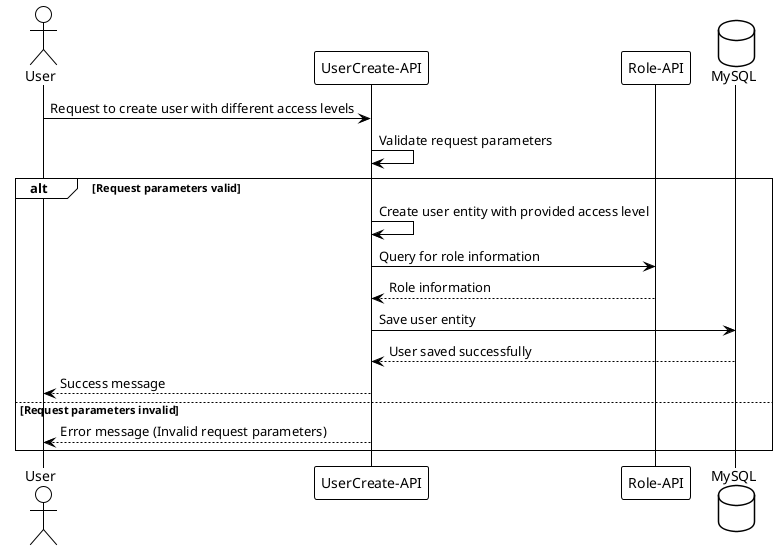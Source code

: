 @startuml
!theme plain

actor User
participant "UserCreate-API" as UserAPI
participant "Role-API" as RoleAPI
database MySQL

User -> UserAPI: Request to create user with different access levels
UserAPI -> UserAPI: Validate request parameters
alt Request parameters valid
    UserAPI -> UserAPI: Create user entity with provided access level
    UserAPI -> RoleAPI: Query for role information
    RoleAPI --> UserAPI: Role information
    UserAPI -> MySQL: Save user entity
    MySQL --> UserAPI: User saved successfully
    UserAPI --> User: Success message
else Request parameters invalid
    UserAPI --> User: Error message (Invalid request parameters)
end
@enduml
